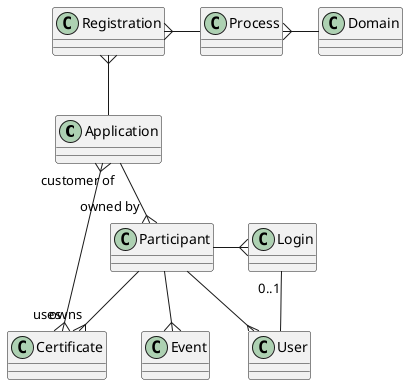 @startuml

class Application
class Certificate
class Domain
class Event
class Login
class Participant
class Process
class Registration
class User

Domain -left-{ Process
Registration }-right- Process
Registration }-- Application
Application }--{ "uses" Certificate
Application "customer of" --{ "owned by" Participant
Participant --{ "owns" Certificate
Participant --{ Event
Participant -right-{ Login
Participant --{ User
Login "0..1" -- User

@enduml